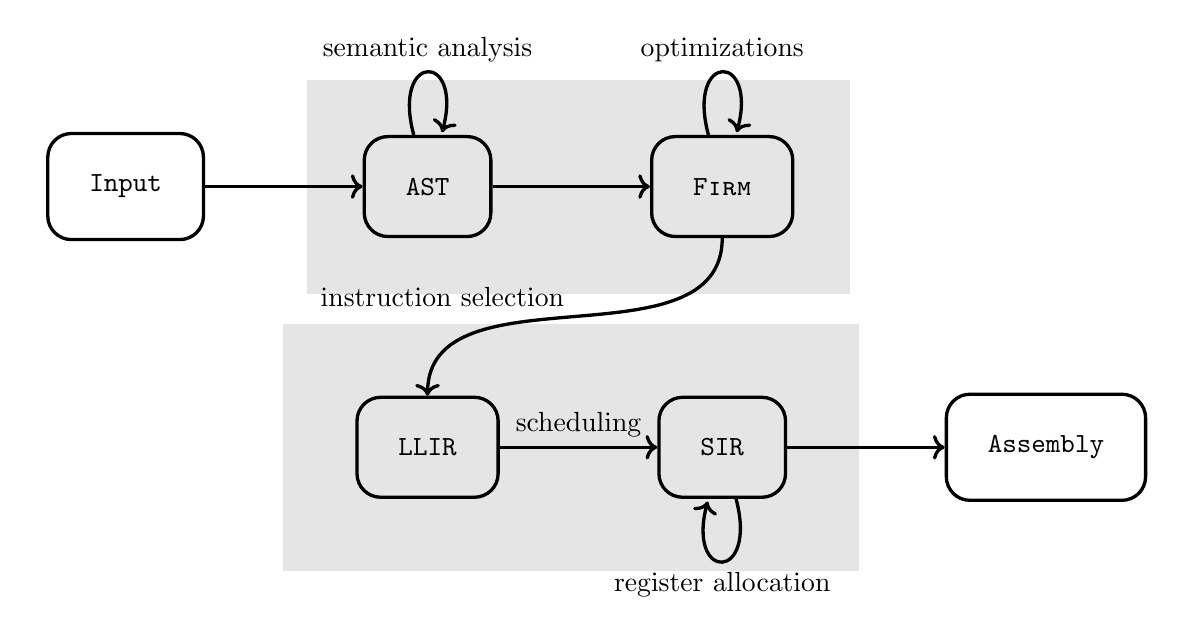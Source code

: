﻿\providecommand{\scale}{1}
\usetikzlibrary {positioning,arrows.meta,backgrounds,fit,positioning}
\begin{tikzpicture}[->,node distance=20mm,
	terminal/.style={
	% The shape:
	rectangle,minimum size=6mm,rounded corners=3mm,
	% The rest
	draw=black,
	inner sep=15,
	very thick,
	font=\ttfamily},
	el/.style={
		midway,
		above,
		very thick,
	}]

	\node (input) [terminal] {Input};
	\node (ast) [terminal,right=of input] {AST};
	\node (firm) [terminal,right=of ast] {\textsc{Firm}};
	\node (llir) [terminal,below=of ast] {LLIR};
	\node (sir) [terminal,below=of firm] {SIR};
	\node (asm) [terminal,right=of sir] {Assembly};

\draw
	(input)	edge [el] node [] {} (ast)
	(ast)	edge [el,loop above] node [] {semantic analysis} (ast)
	(ast)	edge [el] node [] {} (firm)
	(firm)	edge [el,loop above] node [] {optimizations} (firm)
	(firm)	edge [el,out=-90,in=90] node [right, above left] {instruction selection} (llir)
	(llir)	edge [el] node [] {scheduling} (sir)
	(sir)	edge [el,loop below] node [] {register allocation} (sir)
			edge [el] node [] {} (asm);


\begin{scope}[on background layer]
\node [fill=black!10,inner sep=20,fit=(ast) (firm)] {};
\node [fill=black!10,inner sep=26,fit=(llir) (sir)] {};
\end{scope}

% \draw [->] (input) 
% 		-- (ast) node [el] {}
% 		-- (firm) node [el] {}
% 		-- (llir) [loop,below]
% 		-- (llir) node [el,right] {instruction selection}
% 		-- (sir) node [el] {scheduling}
% 		-- (asm) node [el] {};
\end{tikzpicture}
\def\scale{1}
